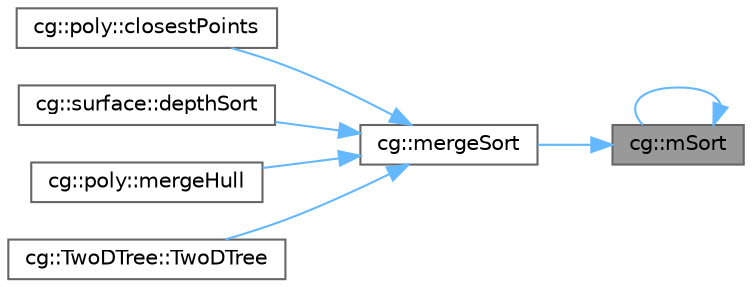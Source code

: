 digraph "cg::mSort"
{
 // LATEX_PDF_SIZE
  bgcolor="transparent";
  edge [fontname=Helvetica,fontsize=10,labelfontname=Helvetica,labelfontsize=10];
  node [fontname=Helvetica,fontsize=10,shape=box,height=0.2,width=0.4];
  rankdir="RL";
  Node1 [id="Node000001",label="cg::mSort",height=0.2,width=0.4,color="gray40", fillcolor="grey60", style="filled", fontcolor="black",tooltip=" "];
  Node1 -> Node2 [id="edge1_Node000001_Node000002",dir="back",color="steelblue1",style="solid",tooltip=" "];
  Node2 [id="Node000002",label="cg::mergeSort",height=0.2,width=0.4,color="grey40", fillcolor="white", style="filled",URL="$namespacecg.html#a3174d3a4c9fda2012a3a6aee71a18040",tooltip=" "];
  Node2 -> Node3 [id="edge2_Node000002_Node000003",dir="back",color="steelblue1",style="solid",tooltip=" "];
  Node3 [id="Node000003",label="cg::poly::closestPoints",height=0.2,width=0.4,color="grey40", fillcolor="white", style="filled",URL="$namespacecg_1_1poly.html#a9b767fece3935e73352f1c785fe2bb3f",tooltip=" "];
  Node2 -> Node4 [id="edge3_Node000002_Node000004",dir="back",color="steelblue1",style="solid",tooltip=" "];
  Node4 [id="Node000004",label="cg::surface::depthSort",height=0.2,width=0.4,color="grey40", fillcolor="white", style="filled",URL="$namespacecg_1_1surface.html#ac5049261dd22d4e5a1bf74ed413dab38",tooltip=" "];
  Node2 -> Node5 [id="edge4_Node000002_Node000005",dir="back",color="steelblue1",style="solid",tooltip=" "];
  Node5 [id="Node000005",label="cg::poly::mergeHull",height=0.2,width=0.4,color="grey40", fillcolor="white", style="filled",URL="$namespacecg_1_1poly.html#a68b4e887cb4fca78a00c3a7b18b2692b",tooltip=" "];
  Node2 -> Node6 [id="edge5_Node000002_Node000006",dir="back",color="steelblue1",style="solid",tooltip=" "];
  Node6 [id="Node000006",label="cg::TwoDTree::TwoDTree",height=0.2,width=0.4,color="grey40", fillcolor="white", style="filled",URL="$classcg_1_1_two_d_tree.html#a3f82aeebe2cece4a4f98bb6d0599f6a5",tooltip=" "];
  Node1 -> Node1 [id="edge6_Node000001_Node000001",dir="back",color="steelblue1",style="solid",tooltip=" "];
}

